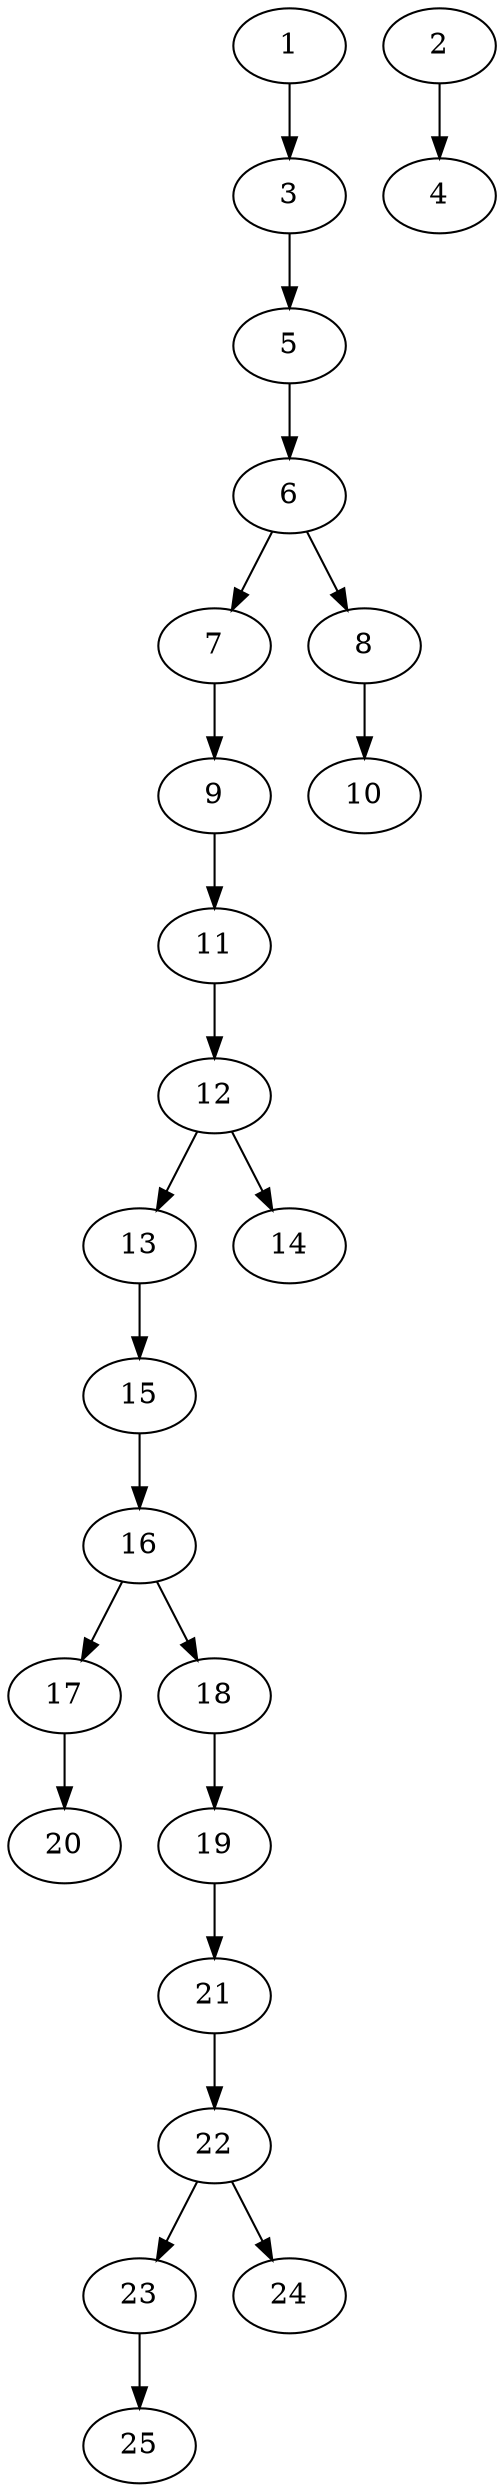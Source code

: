 // DAG automatically generated by daggen at Thu Oct  3 14:00:39 2019
// ./daggen --dot -n 25 --ccr 0.5 --fat 0.3 --regular 0.7 --density 0.5 --mindata 5242880 --maxdata 52428800 
digraph G {
  1 [size="32006144", alpha="0.07", expect_size="16003072"] 
  1 -> 3 [size ="16003072"]
  2 [size="56983552", alpha="0.06", expect_size="28491776"] 
  2 -> 4 [size ="28491776"]
  3 [size="36106240", alpha="0.10", expect_size="18053120"] 
  3 -> 5 [size ="18053120"]
  4 [size="67670016", alpha="0.07", expect_size="33835008"] 
  5 [size="21051392", alpha="0.03", expect_size="10525696"] 
  5 -> 6 [size ="10525696"]
  6 [size="79990784", alpha="0.08", expect_size="39995392"] 
  6 -> 7 [size ="39995392"]
  6 -> 8 [size ="39995392"]
  7 [size="38920192", alpha="0.09", expect_size="19460096"] 
  7 -> 9 [size ="19460096"]
  8 [size="73633792", alpha="0.14", expect_size="36816896"] 
  8 -> 10 [size ="36816896"]
  9 [size="74977280", alpha="0.13", expect_size="37488640"] 
  9 -> 11 [size ="37488640"]
  10 [size="87797760", alpha="0.13", expect_size="43898880"] 
  11 [size="65505280", alpha="0.10", expect_size="32752640"] 
  11 -> 12 [size ="32752640"]
  12 [size="96395264", alpha="0.17", expect_size="48197632"] 
  12 -> 13 [size ="48197632"]
  12 -> 14 [size ="48197632"]
  13 [size="29114368", alpha="0.02", expect_size="14557184"] 
  13 -> 15 [size ="14557184"]
  14 [size="74868736", alpha="0.13", expect_size="37434368"] 
  15 [size="14442496", alpha="0.05", expect_size="7221248"] 
  15 -> 16 [size ="7221248"]
  16 [size="27746304", alpha="0.00", expect_size="13873152"] 
  16 -> 17 [size ="13873152"]
  16 -> 18 [size ="13873152"]
  17 [size="64739328", alpha="0.06", expect_size="32369664"] 
  17 -> 20 [size ="32369664"]
  18 [size="14430208", alpha="0.07", expect_size="7215104"] 
  18 -> 19 [size ="7215104"]
  19 [size="82739200", alpha="0.19", expect_size="41369600"] 
  19 -> 21 [size ="41369600"]
  20 [size="51726336", alpha="0.12", expect_size="25863168"] 
  21 [size="16568320", alpha="0.09", expect_size="8284160"] 
  21 -> 22 [size ="8284160"]
  22 [size="62011392", alpha="0.16", expect_size="31005696"] 
  22 -> 23 [size ="31005696"]
  22 -> 24 [size ="31005696"]
  23 [size="49072128", alpha="0.09", expect_size="24536064"] 
  23 -> 25 [size ="24536064"]
  24 [size="59142144", alpha="0.14", expect_size="29571072"] 
  25 [size="27027456", alpha="0.00", expect_size="13513728"] 
}
